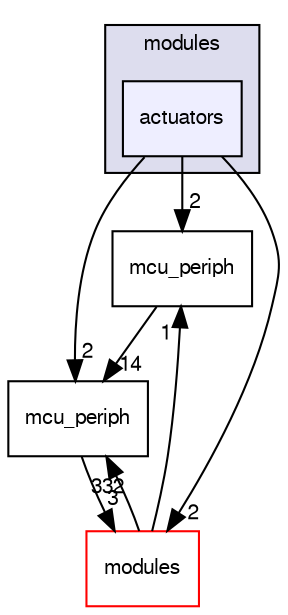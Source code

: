 digraph "sw/airborne/arch/chibios/modules/actuators" {
  compound=true
  node [ fontsize="10", fontname="FreeSans"];
  edge [ labelfontsize="10", labelfontname="FreeSans"];
  subgraph clusterdir_b90ea24ba107b1eee04b94e35b69f47b {
    graph [ bgcolor="#ddddee", pencolor="black", label="modules" fontname="FreeSans", fontsize="10", URL="dir_b90ea24ba107b1eee04b94e35b69f47b.html"]
  dir_417c512ab95a5e7f032e969652234298 [shape=box, label="actuators", style="filled", fillcolor="#eeeeff", pencolor="black", URL="dir_417c512ab95a5e7f032e969652234298.html"];
  }
  dir_b82140776176b28f52d7ab660bc0e8ab [shape=box label="mcu_periph" URL="dir_b82140776176b28f52d7ab660bc0e8ab.html"];
  dir_1ca43f6a116d741d80fb1d0555a2b198 [shape=box label="mcu_periph" URL="dir_1ca43f6a116d741d80fb1d0555a2b198.html"];
  dir_c2abcdd6ccb39c3582929c0e3f5651c2 [shape=box label="modules" fillcolor="white" style="filled" color="red" URL="dir_c2abcdd6ccb39c3582929c0e3f5651c2.html"];
  dir_b82140776176b28f52d7ab660bc0e8ab->dir_1ca43f6a116d741d80fb1d0555a2b198 [headlabel="14", labeldistance=1.5 headhref="dir_000007_000107.html"];
  dir_1ca43f6a116d741d80fb1d0555a2b198->dir_c2abcdd6ccb39c3582929c0e3f5651c2 [headlabel="3", labeldistance=1.5 headhref="dir_000107_000031.html"];
  dir_417c512ab95a5e7f032e969652234298->dir_b82140776176b28f52d7ab660bc0e8ab [headlabel="2", labeldistance=1.5 headhref="dir_000012_000007.html"];
  dir_417c512ab95a5e7f032e969652234298->dir_1ca43f6a116d741d80fb1d0555a2b198 [headlabel="2", labeldistance=1.5 headhref="dir_000012_000107.html"];
  dir_417c512ab95a5e7f032e969652234298->dir_c2abcdd6ccb39c3582929c0e3f5651c2 [headlabel="2", labeldistance=1.5 headhref="dir_000012_000031.html"];
  dir_c2abcdd6ccb39c3582929c0e3f5651c2->dir_b82140776176b28f52d7ab660bc0e8ab [headlabel="1", labeldistance=1.5 headhref="dir_000031_000007.html"];
  dir_c2abcdd6ccb39c3582929c0e3f5651c2->dir_1ca43f6a116d741d80fb1d0555a2b198 [headlabel="332", labeldistance=1.5 headhref="dir_000031_000107.html"];
}
